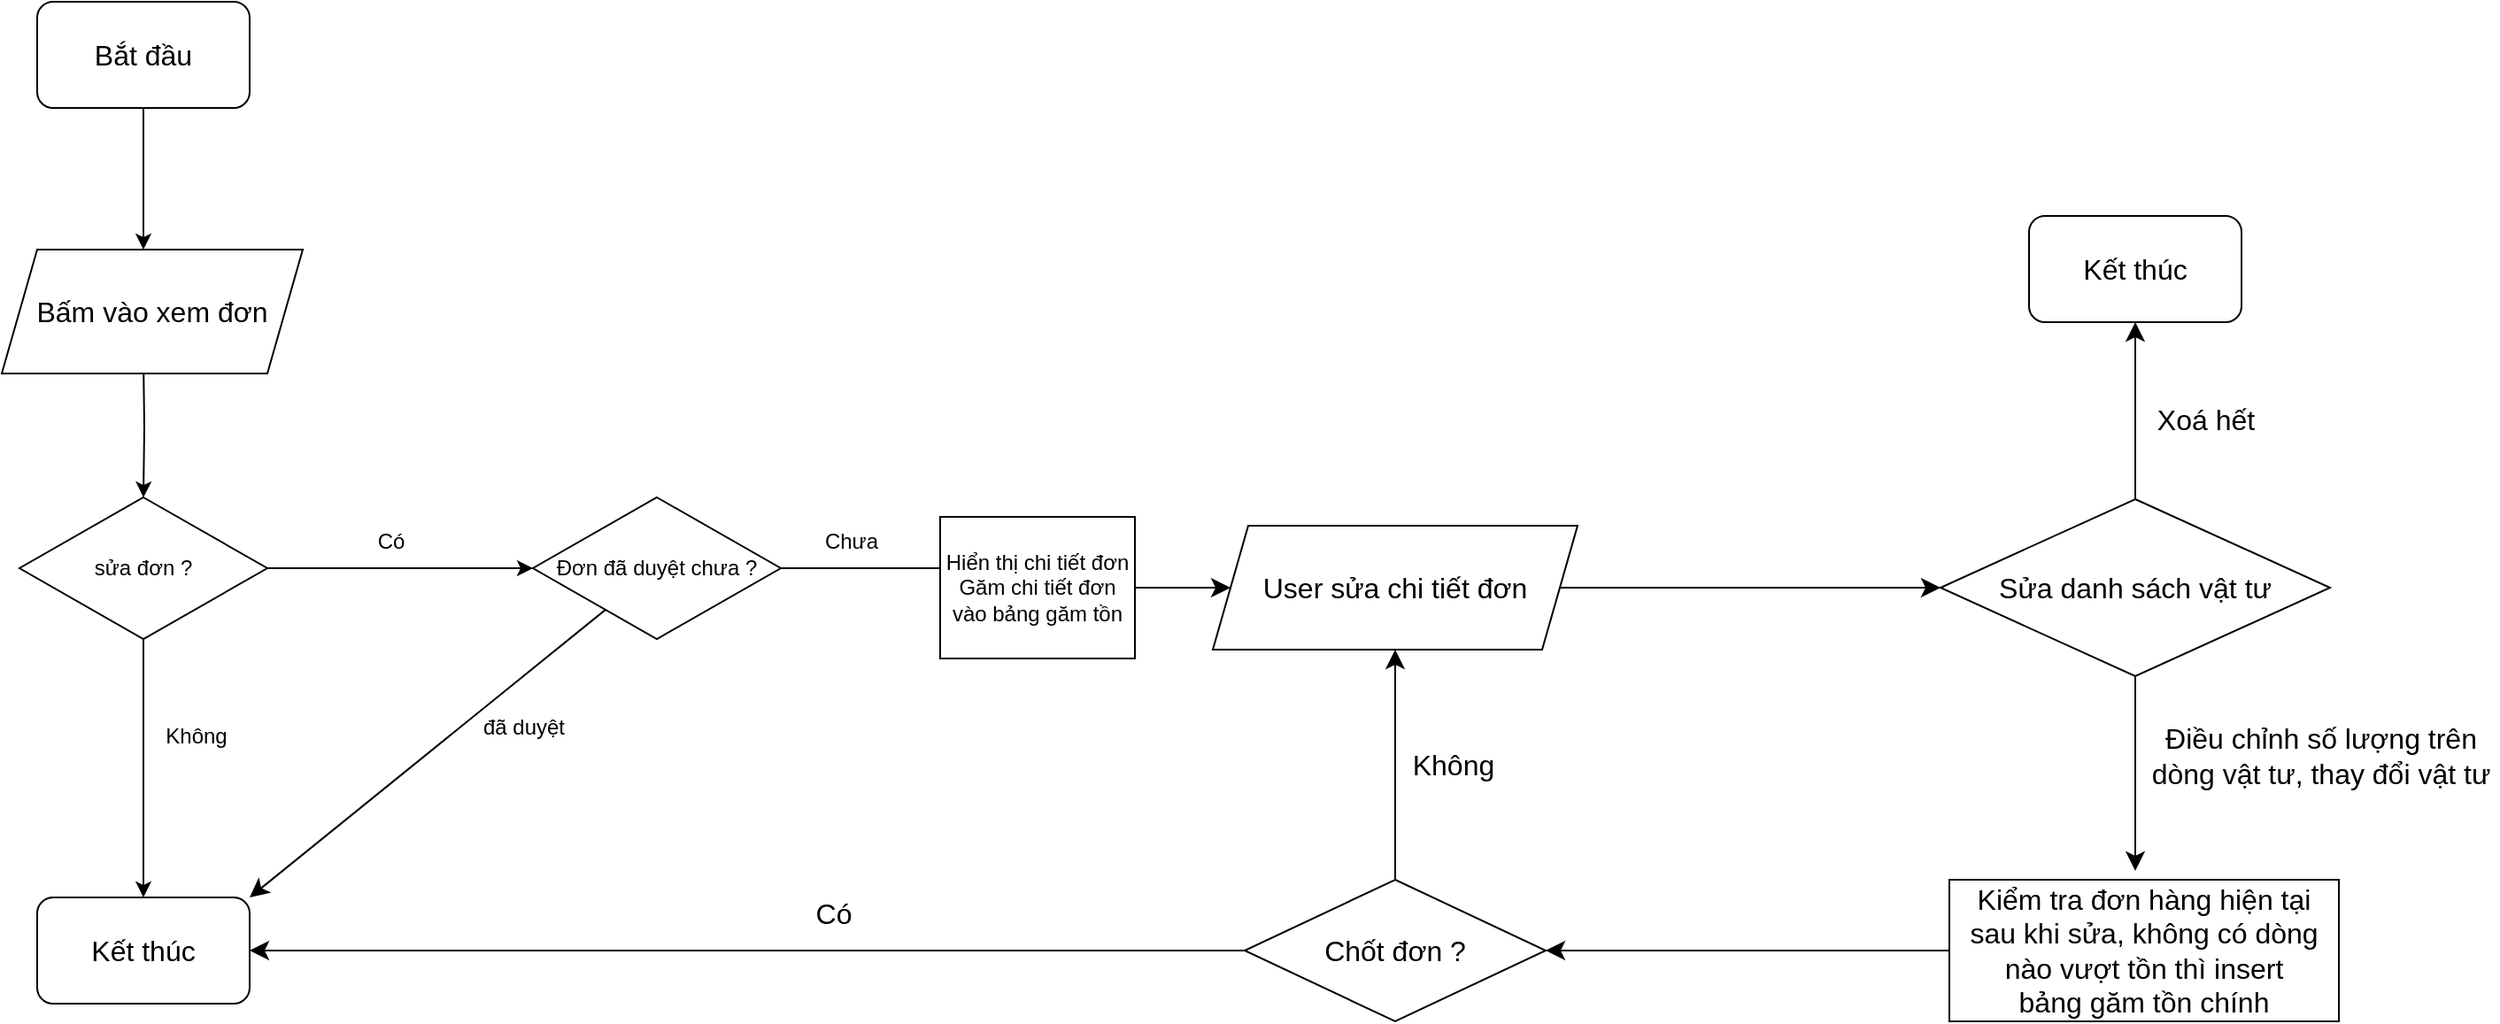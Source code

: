 <mxfile version="21.8.0" type="github">
  <diagram name="Page-1" id="lBZEjL-7u2HndfBsqRj2">
    <mxGraphModel dx="2349" dy="701" grid="1" gridSize="10" guides="1" tooltips="1" connect="1" arrows="1" fold="1" page="1" pageScale="1" pageWidth="827" pageHeight="1169" background="none" math="0" shadow="0">
      <root>
        <mxCell id="0" />
        <mxCell id="1" parent="0" />
        <mxCell id="OFiAfCi6nQqzRcwtdBv--7" style="edgeStyle=orthogonalEdgeStyle;rounded=0;orthogonalLoop=1;jettySize=auto;html=1;exitX=0.5;exitY=1;exitDx=0;exitDy=0;" parent="1" edge="1">
          <mxGeometry relative="1" as="geometry">
            <mxPoint x="-310" y="159" as="targetPoint" />
            <mxPoint x="-310" y="79" as="sourcePoint" />
          </mxGeometry>
        </mxCell>
        <mxCell id="oadoQURwM-oeFqKWCIur-5" style="edgeStyle=orthogonalEdgeStyle;rounded=0;orthogonalLoop=1;jettySize=auto;html=1;entryX=0.5;entryY=0;entryDx=0;entryDy=0;" edge="1" parent="1" target="oadoQURwM-oeFqKWCIur-2">
          <mxGeometry relative="1" as="geometry">
            <mxPoint x="-310" y="219" as="sourcePoint" />
          </mxGeometry>
        </mxCell>
        <mxCell id="oadoQURwM-oeFqKWCIur-3" style="edgeStyle=orthogonalEdgeStyle;rounded=0;orthogonalLoop=1;jettySize=auto;html=1;entryX=0.5;entryY=0;entryDx=0;entryDy=0;" edge="1" parent="1" source="oadoQURwM-oeFqKWCIur-2" target="oadoQURwM-oeFqKWCIur-22">
          <mxGeometry relative="1" as="geometry">
            <mxPoint x="-310" y="479" as="targetPoint" />
          </mxGeometry>
        </mxCell>
        <mxCell id="oadoQURwM-oeFqKWCIur-6" style="edgeStyle=orthogonalEdgeStyle;rounded=0;orthogonalLoop=1;jettySize=auto;html=1;entryX=0;entryY=0.5;entryDx=0;entryDy=0;" edge="1" parent="1" source="oadoQURwM-oeFqKWCIur-2">
          <mxGeometry relative="1" as="geometry">
            <mxPoint x="-90" y="339" as="targetPoint" />
          </mxGeometry>
        </mxCell>
        <mxCell id="oadoQURwM-oeFqKWCIur-2" value="sửa đơn ?" style="rhombus;whiteSpace=wrap;html=1;" vertex="1" parent="1">
          <mxGeometry x="-380" y="299" width="140" height="80" as="geometry" />
        </mxCell>
        <mxCell id="oadoQURwM-oeFqKWCIur-4" value="Không" style="text;strokeColor=none;align=center;fillColor=none;html=1;verticalAlign=middle;whiteSpace=wrap;rounded=0;" vertex="1" parent="1">
          <mxGeometry x="-310" y="419" width="60" height="30" as="geometry" />
        </mxCell>
        <mxCell id="oadoQURwM-oeFqKWCIur-7" value="Có" style="text;strokeColor=none;align=center;fillColor=none;html=1;verticalAlign=middle;whiteSpace=wrap;rounded=0;" vertex="1" parent="1">
          <mxGeometry x="-200" y="309" width="60" height="30" as="geometry" />
        </mxCell>
        <mxCell id="oadoQURwM-oeFqKWCIur-17" style="edgeStyle=orthogonalEdgeStyle;rounded=0;orthogonalLoop=1;jettySize=auto;html=1;" edge="1" parent="1" source="oadoQURwM-oeFqKWCIur-9">
          <mxGeometry relative="1" as="geometry">
            <mxPoint x="150" y="339" as="targetPoint" />
          </mxGeometry>
        </mxCell>
        <mxCell id="oadoQURwM-oeFqKWCIur-43" style="edgeStyle=none;curved=1;rounded=0;orthogonalLoop=1;jettySize=auto;html=1;entryX=1;entryY=0;entryDx=0;entryDy=0;fontSize=12;startSize=8;endSize=8;" edge="1" parent="1" source="oadoQURwM-oeFqKWCIur-9" target="oadoQURwM-oeFqKWCIur-22">
          <mxGeometry relative="1" as="geometry" />
        </mxCell>
        <mxCell id="oadoQURwM-oeFqKWCIur-9" value="Đơn đã duyệt chưa ?" style="rhombus;whiteSpace=wrap;html=1;" vertex="1" parent="1">
          <mxGeometry x="-90" y="299" width="140" height="80" as="geometry" />
        </mxCell>
        <mxCell id="oadoQURwM-oeFqKWCIur-16" value="đã duyệt" style="text;strokeColor=none;align=center;fillColor=none;html=1;verticalAlign=middle;whiteSpace=wrap;rounded=0;" vertex="1" parent="1">
          <mxGeometry x="-150" y="409" width="110" height="40" as="geometry" />
        </mxCell>
        <mxCell id="oadoQURwM-oeFqKWCIur-18" value="Chưa" style="text;strokeColor=none;align=center;fillColor=none;html=1;verticalAlign=middle;whiteSpace=wrap;rounded=0;" vertex="1" parent="1">
          <mxGeometry x="60" y="309" width="60" height="30" as="geometry" />
        </mxCell>
        <mxCell id="oadoQURwM-oeFqKWCIur-39" style="edgeStyle=none;curved=1;rounded=0;orthogonalLoop=1;jettySize=auto;html=1;entryX=0;entryY=0.5;entryDx=0;entryDy=0;fontSize=12;startSize=8;endSize=8;" edge="1" parent="1" source="oadoQURwM-oeFqKWCIur-20" target="oadoQURwM-oeFqKWCIur-38">
          <mxGeometry relative="1" as="geometry" />
        </mxCell>
        <mxCell id="oadoQURwM-oeFqKWCIur-20" value="Hiển thị chi tiết đơn &lt;br&gt;Găm chi tiết đơn vào bảng găm tồn" style="rounded=0;whiteSpace=wrap;html=1;" vertex="1" parent="1">
          <mxGeometry x="140" y="310" width="110" height="80" as="geometry" />
        </mxCell>
        <mxCell id="oadoQURwM-oeFqKWCIur-21" value="Bắt đầu" style="rounded=1;whiteSpace=wrap;html=1;fontSize=16;" vertex="1" parent="1">
          <mxGeometry x="-370" y="19" width="120" height="60" as="geometry" />
        </mxCell>
        <mxCell id="oadoQURwM-oeFqKWCIur-22" value="Kết thúc" style="rounded=1;whiteSpace=wrap;html=1;fontSize=16;" vertex="1" parent="1">
          <mxGeometry x="-370" y="525" width="120" height="60" as="geometry" />
        </mxCell>
        <mxCell id="oadoQURwM-oeFqKWCIur-23" value="Bấm vào xem đơn" style="shape=parallelogram;perimeter=parallelogramPerimeter;whiteSpace=wrap;html=1;fixedSize=1;fontSize=16;" vertex="1" parent="1">
          <mxGeometry x="-390" y="159" width="170" height="70" as="geometry" />
        </mxCell>
        <mxCell id="oadoQURwM-oeFqKWCIur-28" value="" style="edgeStyle=none;curved=1;rounded=0;orthogonalLoop=1;jettySize=auto;html=1;fontSize=12;startSize=8;endSize=8;" edge="1" parent="1" source="oadoQURwM-oeFqKWCIur-26">
          <mxGeometry relative="1" as="geometry">
            <mxPoint x="815" y="200" as="targetPoint" />
          </mxGeometry>
        </mxCell>
        <mxCell id="oadoQURwM-oeFqKWCIur-33" value="" style="edgeStyle=none;curved=1;rounded=0;orthogonalLoop=1;jettySize=auto;html=1;fontSize=12;startSize=8;endSize=8;" edge="1" parent="1" source="oadoQURwM-oeFqKWCIur-26">
          <mxGeometry relative="1" as="geometry">
            <mxPoint x="815" y="510" as="targetPoint" />
          </mxGeometry>
        </mxCell>
        <mxCell id="oadoQURwM-oeFqKWCIur-26" value="Sửa danh sách vật tư" style="rhombus;whiteSpace=wrap;html=1;fontSize=16;" vertex="1" parent="1">
          <mxGeometry x="705" y="300" width="220" height="100" as="geometry" />
        </mxCell>
        <mxCell id="oadoQURwM-oeFqKWCIur-29" value="Xoá hết" style="text;strokeColor=none;align=center;fillColor=none;html=1;verticalAlign=middle;whiteSpace=wrap;rounded=0;fontSize=16;" vertex="1" parent="1">
          <mxGeometry x="825" y="240" width="60" height="30" as="geometry" />
        </mxCell>
        <mxCell id="oadoQURwM-oeFqKWCIur-32" value="Điều chỉnh số lượng trên dòng vật tư, thay đổi vật tư" style="text;strokeColor=none;align=center;fillColor=none;html=1;verticalAlign=middle;whiteSpace=wrap;rounded=0;fontSize=16;" vertex="1" parent="1">
          <mxGeometry x="820" y="420" width="200" height="50" as="geometry" />
        </mxCell>
        <mxCell id="oadoQURwM-oeFqKWCIur-46" value="" style="edgeStyle=none;curved=1;rounded=0;orthogonalLoop=1;jettySize=auto;html=1;fontSize=12;startSize=8;endSize=8;" edge="1" parent="1" source="oadoQURwM-oeFqKWCIur-34" target="oadoQURwM-oeFqKWCIur-45">
          <mxGeometry relative="1" as="geometry" />
        </mxCell>
        <mxCell id="oadoQURwM-oeFqKWCIur-34" value="Kiểm tra đơn hàng hiện tại sau khi sửa, không có dòng nào vượt tồn thì insert bảng&amp;nbsp;găm tồn chính" style="rounded=0;whiteSpace=wrap;html=1;fontSize=16;" vertex="1" parent="1">
          <mxGeometry x="710" y="515" width="220" height="80" as="geometry" />
        </mxCell>
        <mxCell id="oadoQURwM-oeFqKWCIur-40" style="edgeStyle=none;curved=1;rounded=0;orthogonalLoop=1;jettySize=auto;html=1;fontSize=12;startSize=8;endSize=8;" edge="1" parent="1" source="oadoQURwM-oeFqKWCIur-38" target="oadoQURwM-oeFqKWCIur-26">
          <mxGeometry relative="1" as="geometry" />
        </mxCell>
        <mxCell id="oadoQURwM-oeFqKWCIur-38" value="User sửa chi tiết đơn" style="shape=parallelogram;perimeter=parallelogramPerimeter;whiteSpace=wrap;html=1;fixedSize=1;fontSize=16;" vertex="1" parent="1">
          <mxGeometry x="294" y="315" width="206" height="70" as="geometry" />
        </mxCell>
        <mxCell id="oadoQURwM-oeFqKWCIur-47" style="edgeStyle=none;curved=1;rounded=0;orthogonalLoop=1;jettySize=auto;html=1;fontSize=12;startSize=8;endSize=8;entryX=1;entryY=0.5;entryDx=0;entryDy=0;" edge="1" parent="1" source="oadoQURwM-oeFqKWCIur-45" target="oadoQURwM-oeFqKWCIur-22">
          <mxGeometry relative="1" as="geometry">
            <mxPoint x="-320" y="555" as="targetPoint" />
          </mxGeometry>
        </mxCell>
        <mxCell id="oadoQURwM-oeFqKWCIur-49" style="edgeStyle=none;curved=1;rounded=0;orthogonalLoop=1;jettySize=auto;html=1;fontSize=12;startSize=8;endSize=8;" edge="1" parent="1" source="oadoQURwM-oeFqKWCIur-45" target="oadoQURwM-oeFqKWCIur-38">
          <mxGeometry relative="1" as="geometry" />
        </mxCell>
        <mxCell id="oadoQURwM-oeFqKWCIur-45" value="Chốt đơn ?" style="rhombus;whiteSpace=wrap;html=1;fontSize=16;rounded=0;" vertex="1" parent="1">
          <mxGeometry x="312" y="515" width="170" height="80" as="geometry" />
        </mxCell>
        <mxCell id="oadoQURwM-oeFqKWCIur-48" value="Có" style="text;strokeColor=none;align=center;fillColor=none;html=1;verticalAlign=middle;whiteSpace=wrap;rounded=0;fontSize=16;" vertex="1" parent="1">
          <mxGeometry x="40" y="514" width="80" height="40" as="geometry" />
        </mxCell>
        <mxCell id="oadoQURwM-oeFqKWCIur-50" value="Không" style="text;strokeColor=none;align=center;fillColor=none;html=1;verticalAlign=middle;whiteSpace=wrap;rounded=0;fontSize=16;" vertex="1" parent="1">
          <mxGeometry x="390" y="430" width="80" height="40" as="geometry" />
        </mxCell>
        <mxCell id="oadoQURwM-oeFqKWCIur-53" value="Kết thúc" style="rounded=1;whiteSpace=wrap;html=1;fontSize=16;" vertex="1" parent="1">
          <mxGeometry x="755" y="140" width="120" height="60" as="geometry" />
        </mxCell>
      </root>
    </mxGraphModel>
  </diagram>
</mxfile>

